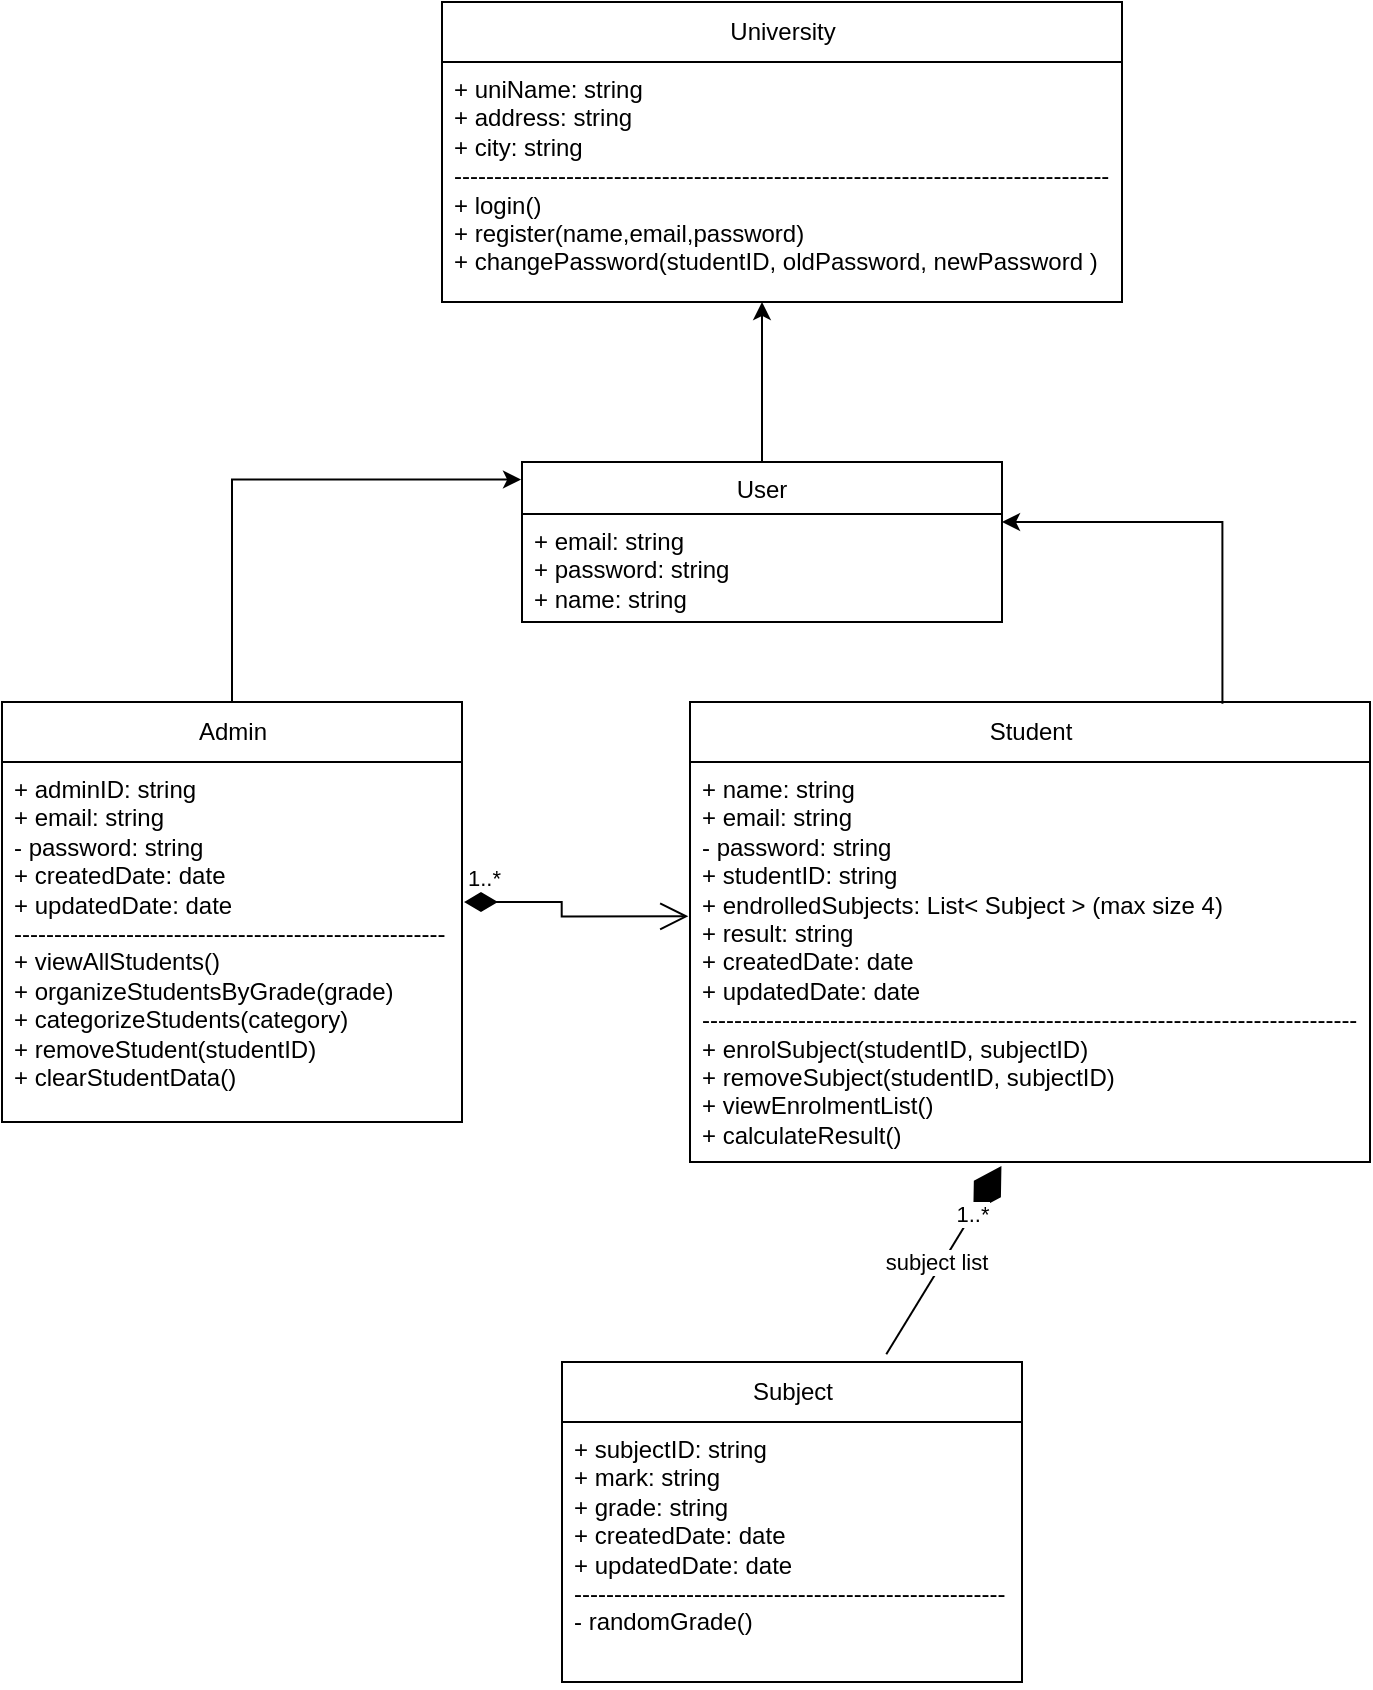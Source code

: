 <mxfile version="26.1.1">
  <diagram id="umlDiagram" name="UML Class Diagram">
    <mxGraphModel dx="325" dy="148" grid="1" gridSize="10" guides="1" tooltips="1" connect="1" arrows="1" fold="1" page="1" pageScale="1" pageWidth="827" pageHeight="1169" background="none" math="0" shadow="0">
      <root>
        <mxCell id="0" />
        <mxCell id="1" parent="0" />
        <mxCell id="-XKgqk2rJmOGLZIF_Bd6-13" value="Student" style="swimlane;fontStyle=0;childLayout=stackLayout;horizontal=1;startSize=30;fillColor=none;horizontalStack=0;resizeParent=1;resizeParentMax=0;resizeLast=0;collapsible=1;marginBottom=0;html=1;" vertex="1" parent="1">
          <mxGeometry x="414" y="430" width="340" height="230" as="geometry" />
        </mxCell>
        <mxCell id="-XKgqk2rJmOGLZIF_Bd6-14" value="+ name: string&lt;div&gt;+ email: string&lt;/div&gt;&lt;div&gt;- password: string&amp;nbsp;&lt;/div&gt;&lt;div&gt;+ studentID: string&amp;nbsp;&lt;/div&gt;&lt;div&gt;+ endrolledSubjects: List&amp;lt; Subject &amp;gt; (max size 4)&lt;/div&gt;&lt;div&gt;+ result: string&amp;nbsp;&lt;/div&gt;&lt;div&gt;+ createdDate: date&lt;/div&gt;&lt;div&gt;+ updatedDate: date&lt;/div&gt;&lt;div&gt;----------------------------------------------------------------------------------&lt;/div&gt;&lt;div&gt;+ enrolSubject(studentID, subjectID)&lt;/div&gt;&lt;div&gt;+ removeSubject(studentID, subjectID)&lt;/div&gt;&lt;div&gt;+ viewEnrolmentList()&lt;/div&gt;&lt;div&gt;+ calculateResult()&lt;/div&gt;" style="text;strokeColor=none;fillColor=none;align=left;verticalAlign=top;spacingLeft=4;spacingRight=4;overflow=hidden;rotatable=0;points=[[0,0.5],[1,0.5]];portConstraint=eastwest;whiteSpace=wrap;html=1;" vertex="1" parent="-XKgqk2rJmOGLZIF_Bd6-13">
          <mxGeometry y="30" width="340" height="200" as="geometry" />
        </mxCell>
        <mxCell id="-XKgqk2rJmOGLZIF_Bd6-52" style="edgeStyle=orthogonalEdgeStyle;rounded=0;orthogonalLoop=1;jettySize=auto;html=1;entryX=-0.002;entryY=0.11;entryDx=0;entryDy=0;entryPerimeter=0;exitX=0.5;exitY=0;exitDx=0;exitDy=0;" edge="1" parent="1" source="-XKgqk2rJmOGLZIF_Bd6-20" target="-XKgqk2rJmOGLZIF_Bd6-42">
          <mxGeometry relative="1" as="geometry" />
        </mxCell>
        <mxCell id="-XKgqk2rJmOGLZIF_Bd6-20" value="Admin" style="swimlane;fontStyle=0;childLayout=stackLayout;horizontal=1;startSize=30;fillColor=none;horizontalStack=0;resizeParent=1;resizeParentMax=0;resizeLast=0;collapsible=1;marginBottom=0;html=1;" vertex="1" parent="1">
          <mxGeometry x="70" y="430" width="230" height="210" as="geometry" />
        </mxCell>
        <mxCell id="-XKgqk2rJmOGLZIF_Bd6-21" value="+ adminID: string&lt;div&gt;+ email: string&lt;/div&gt;&lt;div&gt;- password: string&amp;nbsp;&lt;/div&gt;&lt;div&gt;&lt;div&gt;+ createdDate: date&lt;/div&gt;&lt;div&gt;+ updatedDate: date&lt;/div&gt;&lt;/div&gt;&lt;div&gt;------------------------------------------------------&lt;/div&gt;&lt;div&gt;+ viewAllStudents()&lt;br&gt;&lt;/div&gt;&lt;div&gt;+ organizeStudentsByGrade(grade)&amp;nbsp;&lt;/div&gt;&lt;div&gt;+ categorizeStudents(category)&lt;/div&gt;&lt;div&gt;+ removeStudent(studentID)&lt;/div&gt;&lt;div&gt;+ clearStudentData()&lt;/div&gt;&lt;div&gt;&lt;br&gt;&lt;/div&gt;" style="text;strokeColor=none;fillColor=none;align=left;verticalAlign=top;spacingLeft=4;spacingRight=4;overflow=hidden;rotatable=0;points=[[0,0.5],[1,0.5]];portConstraint=eastwest;whiteSpace=wrap;html=1;" vertex="1" parent="-XKgqk2rJmOGLZIF_Bd6-20">
          <mxGeometry y="30" width="230" height="180" as="geometry" />
        </mxCell>
        <mxCell id="-XKgqk2rJmOGLZIF_Bd6-22" value="Subject" style="swimlane;fontStyle=0;childLayout=stackLayout;horizontal=1;startSize=30;fillColor=none;horizontalStack=0;resizeParent=1;resizeParentMax=0;resizeLast=0;collapsible=1;marginBottom=0;html=1;" vertex="1" parent="1">
          <mxGeometry x="350" y="760" width="230" height="160" as="geometry" />
        </mxCell>
        <mxCell id="-XKgqk2rJmOGLZIF_Bd6-23" value="+ subjectID: string&lt;div&gt;+ mark: string&lt;/div&gt;&lt;div&gt;+ grade: string&amp;nbsp;&lt;/div&gt;&lt;div&gt;&lt;div&gt;+ createdDate: date&lt;/div&gt;&lt;div&gt;+ updatedDate: date&lt;/div&gt;&lt;/div&gt;&lt;div&gt;------------------------------------------------------&lt;/div&gt;&lt;div&gt;- randomGrade()&lt;/div&gt;&lt;div&gt;&lt;br&gt;&lt;/div&gt;" style="text;strokeColor=none;fillColor=none;align=left;verticalAlign=top;spacingLeft=4;spacingRight=4;overflow=hidden;rotatable=0;points=[[0,0.5],[1,0.5]];portConstraint=eastwest;whiteSpace=wrap;html=1;" vertex="1" parent="-XKgqk2rJmOGLZIF_Bd6-22">
          <mxGeometry y="30" width="230" height="130" as="geometry" />
        </mxCell>
        <mxCell id="-XKgqk2rJmOGLZIF_Bd6-24" value="University" style="swimlane;fontStyle=0;childLayout=stackLayout;horizontal=1;startSize=30;fillColor=none;horizontalStack=0;resizeParent=1;resizeParentMax=0;resizeLast=0;collapsible=1;marginBottom=0;html=1;" vertex="1" parent="1">
          <mxGeometry x="290" y="80" width="340" height="150" as="geometry" />
        </mxCell>
        <mxCell id="-XKgqk2rJmOGLZIF_Bd6-25" value="+ uniName: string&amp;nbsp;&lt;div&gt;+ address: string&lt;/div&gt;&lt;div&gt;+ city: string&amp;nbsp;&lt;/div&gt;&lt;div&gt;&lt;span style=&quot;background-color: transparent; color: light-dark(rgb(0, 0, 0), rgb(255, 255, 255));&quot;&gt;----------------------------------------------------------------------------------&lt;/span&gt;&lt;/div&gt;&lt;div&gt;&lt;div&gt;+ login()&lt;/div&gt;&lt;div&gt;+&amp;nbsp;&lt;span style=&quot;background-color: transparent; color: light-dark(rgb(0, 0, 0), rgb(255, 255, 255));&quot;&gt;register(name,email,password)&lt;/span&gt;&lt;/div&gt;&lt;div&gt;+ changePassword(studentID, oldPassword, newPassword )&lt;/div&gt;&lt;/div&gt;" style="text;strokeColor=none;fillColor=none;align=left;verticalAlign=top;spacingLeft=4;spacingRight=4;overflow=hidden;rotatable=0;points=[[0,0.5],[1,0.5]];portConstraint=eastwest;whiteSpace=wrap;html=1;" vertex="1" parent="-XKgqk2rJmOGLZIF_Bd6-24">
          <mxGeometry y="30" width="340" height="120" as="geometry" />
        </mxCell>
        <mxCell id="-XKgqk2rJmOGLZIF_Bd6-41" value="1..*" style="endArrow=open;html=1;endSize=12;startArrow=diamondThin;startSize=14;startFill=1;edgeStyle=orthogonalEdgeStyle;align=left;verticalAlign=bottom;rounded=0;entryX=-0.002;entryY=0.336;entryDx=0;entryDy=0;entryPerimeter=0;exitX=1.005;exitY=0.378;exitDx=0;exitDy=0;exitPerimeter=0;" edge="1" parent="1">
          <mxGeometry x="-1" y="3" relative="1" as="geometry">
            <mxPoint x="301.0" y="530.03" as="sourcePoint" />
            <mxPoint x="413.17" y="537.17" as="targetPoint" />
            <Array as="points">
              <mxPoint x="349.85" y="530.33" />
              <mxPoint x="349.85" y="537.33" />
            </Array>
          </mxGeometry>
        </mxCell>
        <mxCell id="-XKgqk2rJmOGLZIF_Bd6-48" style="edgeStyle=orthogonalEdgeStyle;rounded=0;orthogonalLoop=1;jettySize=auto;html=1;strokeColor=default;curved=0;endArrow=classic;startFill=0;endFill=1;" edge="1" parent="1" source="-XKgqk2rJmOGLZIF_Bd6-42" target="-XKgqk2rJmOGLZIF_Bd6-24">
          <mxGeometry relative="1" as="geometry">
            <Array as="points">
              <mxPoint x="450" y="180" />
              <mxPoint x="450" y="180" />
            </Array>
          </mxGeometry>
        </mxCell>
        <mxCell id="-XKgqk2rJmOGLZIF_Bd6-42" value="&lt;span style=&quot;font-weight: normal;&quot;&gt;User&lt;/span&gt;" style="swimlane;fontStyle=1;align=center;verticalAlign=top;childLayout=stackLayout;horizontal=1;startSize=26;horizontalStack=0;resizeParent=1;resizeParentMax=0;resizeLast=0;collapsible=1;marginBottom=0;whiteSpace=wrap;html=1;" vertex="1" parent="1">
          <mxGeometry x="330" y="310" width="240" height="80" as="geometry" />
        </mxCell>
        <mxCell id="-XKgqk2rJmOGLZIF_Bd6-43" value="+ email: string&lt;div&gt;+ password: string&amp;nbsp;&lt;/div&gt;&lt;div&gt;+ name: string&amp;nbsp;&lt;/div&gt;" style="text;strokeColor=none;fillColor=none;align=left;verticalAlign=top;spacingLeft=4;spacingRight=4;overflow=hidden;rotatable=0;points=[[0,0.5],[1,0.5]];portConstraint=eastwest;whiteSpace=wrap;html=1;" vertex="1" parent="-XKgqk2rJmOGLZIF_Bd6-42">
          <mxGeometry y="26" width="240" height="54" as="geometry" />
        </mxCell>
        <mxCell id="-XKgqk2rJmOGLZIF_Bd6-53" style="edgeStyle=orthogonalEdgeStyle;rounded=0;orthogonalLoop=1;jettySize=auto;html=1;exitX=0.783;exitY=0.004;exitDx=0;exitDy=0;exitPerimeter=0;" edge="1" parent="1" source="-XKgqk2rJmOGLZIF_Bd6-13" target="-XKgqk2rJmOGLZIF_Bd6-42">
          <mxGeometry relative="1" as="geometry">
            <mxPoint x="679.879" y="423.6" as="sourcePoint" />
            <mxPoint x="600.06" y="230.0" as="targetPoint" />
            <Array as="points">
              <mxPoint x="680" y="340" />
            </Array>
          </mxGeometry>
        </mxCell>
        <mxCell id="-XKgqk2rJmOGLZIF_Bd6-55" value="" style="endArrow=diamondThin;endFill=1;endSize=24;html=1;rounded=0;entryX=0.458;entryY=1.01;entryDx=0;entryDy=0;entryPerimeter=0;exitX=0.705;exitY=-0.024;exitDx=0;exitDy=0;exitPerimeter=0;" edge="1" parent="1" source="-XKgqk2rJmOGLZIF_Bd6-22" target="-XKgqk2rJmOGLZIF_Bd6-14">
          <mxGeometry width="160" relative="1" as="geometry">
            <mxPoint x="440" y="740" as="sourcePoint" />
            <mxPoint x="600" y="740" as="targetPoint" />
          </mxGeometry>
        </mxCell>
        <mxCell id="-XKgqk2rJmOGLZIF_Bd6-56" value="subject list" style="edgeLabel;html=1;align=center;verticalAlign=middle;resizable=0;points=[];" vertex="1" connectable="0" parent="-XKgqk2rJmOGLZIF_Bd6-55">
          <mxGeometry x="-0.054" y="4" relative="1" as="geometry">
            <mxPoint x="1" as="offset" />
          </mxGeometry>
        </mxCell>
        <mxCell id="-XKgqk2rJmOGLZIF_Bd6-58" value="1..*" style="edgeLabel;html=1;align=center;verticalAlign=middle;resizable=0;points=[];" vertex="1" connectable="0" parent="-XKgqk2rJmOGLZIF_Bd6-55">
          <mxGeometry x="0.513" y="1" relative="1" as="geometry">
            <mxPoint y="1" as="offset" />
          </mxGeometry>
        </mxCell>
      </root>
    </mxGraphModel>
  </diagram>
</mxfile>

